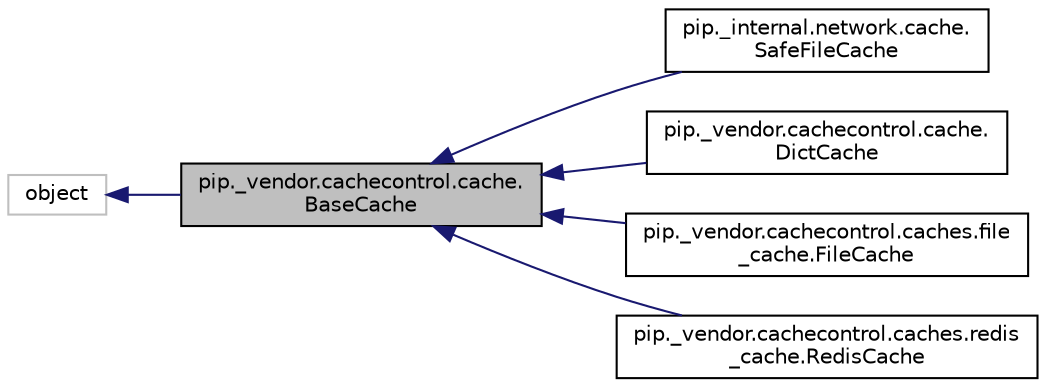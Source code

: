 digraph "pip._vendor.cachecontrol.cache.BaseCache"
{
 // LATEX_PDF_SIZE
  edge [fontname="Helvetica",fontsize="10",labelfontname="Helvetica",labelfontsize="10"];
  node [fontname="Helvetica",fontsize="10",shape=record];
  rankdir="LR";
  Node1 [label="pip._vendor.cachecontrol.cache.\lBaseCache",height=0.2,width=0.4,color="black", fillcolor="grey75", style="filled", fontcolor="black",tooltip=" "];
  Node2 -> Node1 [dir="back",color="midnightblue",fontsize="10",style="solid",fontname="Helvetica"];
  Node2 [label="object",height=0.2,width=0.4,color="grey75", fillcolor="white", style="filled",tooltip=" "];
  Node1 -> Node3 [dir="back",color="midnightblue",fontsize="10",style="solid",fontname="Helvetica"];
  Node3 [label="pip._internal.network.cache.\lSafeFileCache",height=0.2,width=0.4,color="black", fillcolor="white", style="filled",URL="$d6/db2/classpip_1_1__internal_1_1network_1_1cache_1_1_safe_file_cache.html",tooltip=" "];
  Node1 -> Node4 [dir="back",color="midnightblue",fontsize="10",style="solid",fontname="Helvetica"];
  Node4 [label="pip._vendor.cachecontrol.cache.\lDictCache",height=0.2,width=0.4,color="black", fillcolor="white", style="filled",URL="$da/d77/classpip_1_1__vendor_1_1cachecontrol_1_1cache_1_1_dict_cache.html",tooltip=" "];
  Node1 -> Node5 [dir="back",color="midnightblue",fontsize="10",style="solid",fontname="Helvetica"];
  Node5 [label="pip._vendor.cachecontrol.caches.file\l_cache.FileCache",height=0.2,width=0.4,color="black", fillcolor="white", style="filled",URL="$d4/d5e/classpip_1_1__vendor_1_1cachecontrol_1_1caches_1_1file__cache_1_1_file_cache.html",tooltip=" "];
  Node1 -> Node6 [dir="back",color="midnightblue",fontsize="10",style="solid",fontname="Helvetica"];
  Node6 [label="pip._vendor.cachecontrol.caches.redis\l_cache.RedisCache",height=0.2,width=0.4,color="black", fillcolor="white", style="filled",URL="$dd/d2e/classpip_1_1__vendor_1_1cachecontrol_1_1caches_1_1redis__cache_1_1_redis_cache.html",tooltip=" "];
}
